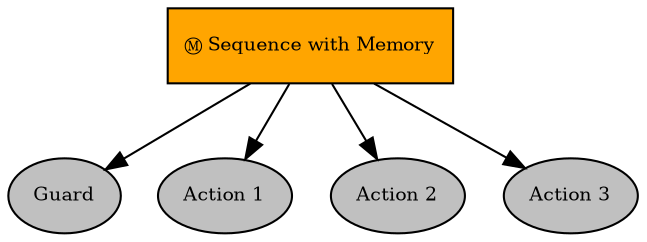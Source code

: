 digraph pastafarianism {
ordering=out;
graph [fontname="times-roman"];
node [fontname="times-roman"];
edge [fontname="times-roman"];
"Sequence with Memory" [fillcolor=orange, fontcolor=black, fontsize=9, label="Ⓜ Sequence with Memory", shape=box, style=filled];
Guard [fillcolor=gray, fontcolor=black, fontsize=9, label=Guard, shape=ellipse, style=filled];
"Sequence with Memory" -> Guard;
"Action 1" [fillcolor=gray, fontcolor=black, fontsize=9, label="Action 1", shape=ellipse, style=filled];
"Sequence with Memory" -> "Action 1";
"Action 2" [fillcolor=gray, fontcolor=black, fontsize=9, label="Action 2", shape=ellipse, style=filled];
"Sequence with Memory" -> "Action 2";
"Action 3" [fillcolor=gray, fontcolor=black, fontsize=9, label="Action 3", shape=ellipse, style=filled];
"Sequence with Memory" -> "Action 3";
}
